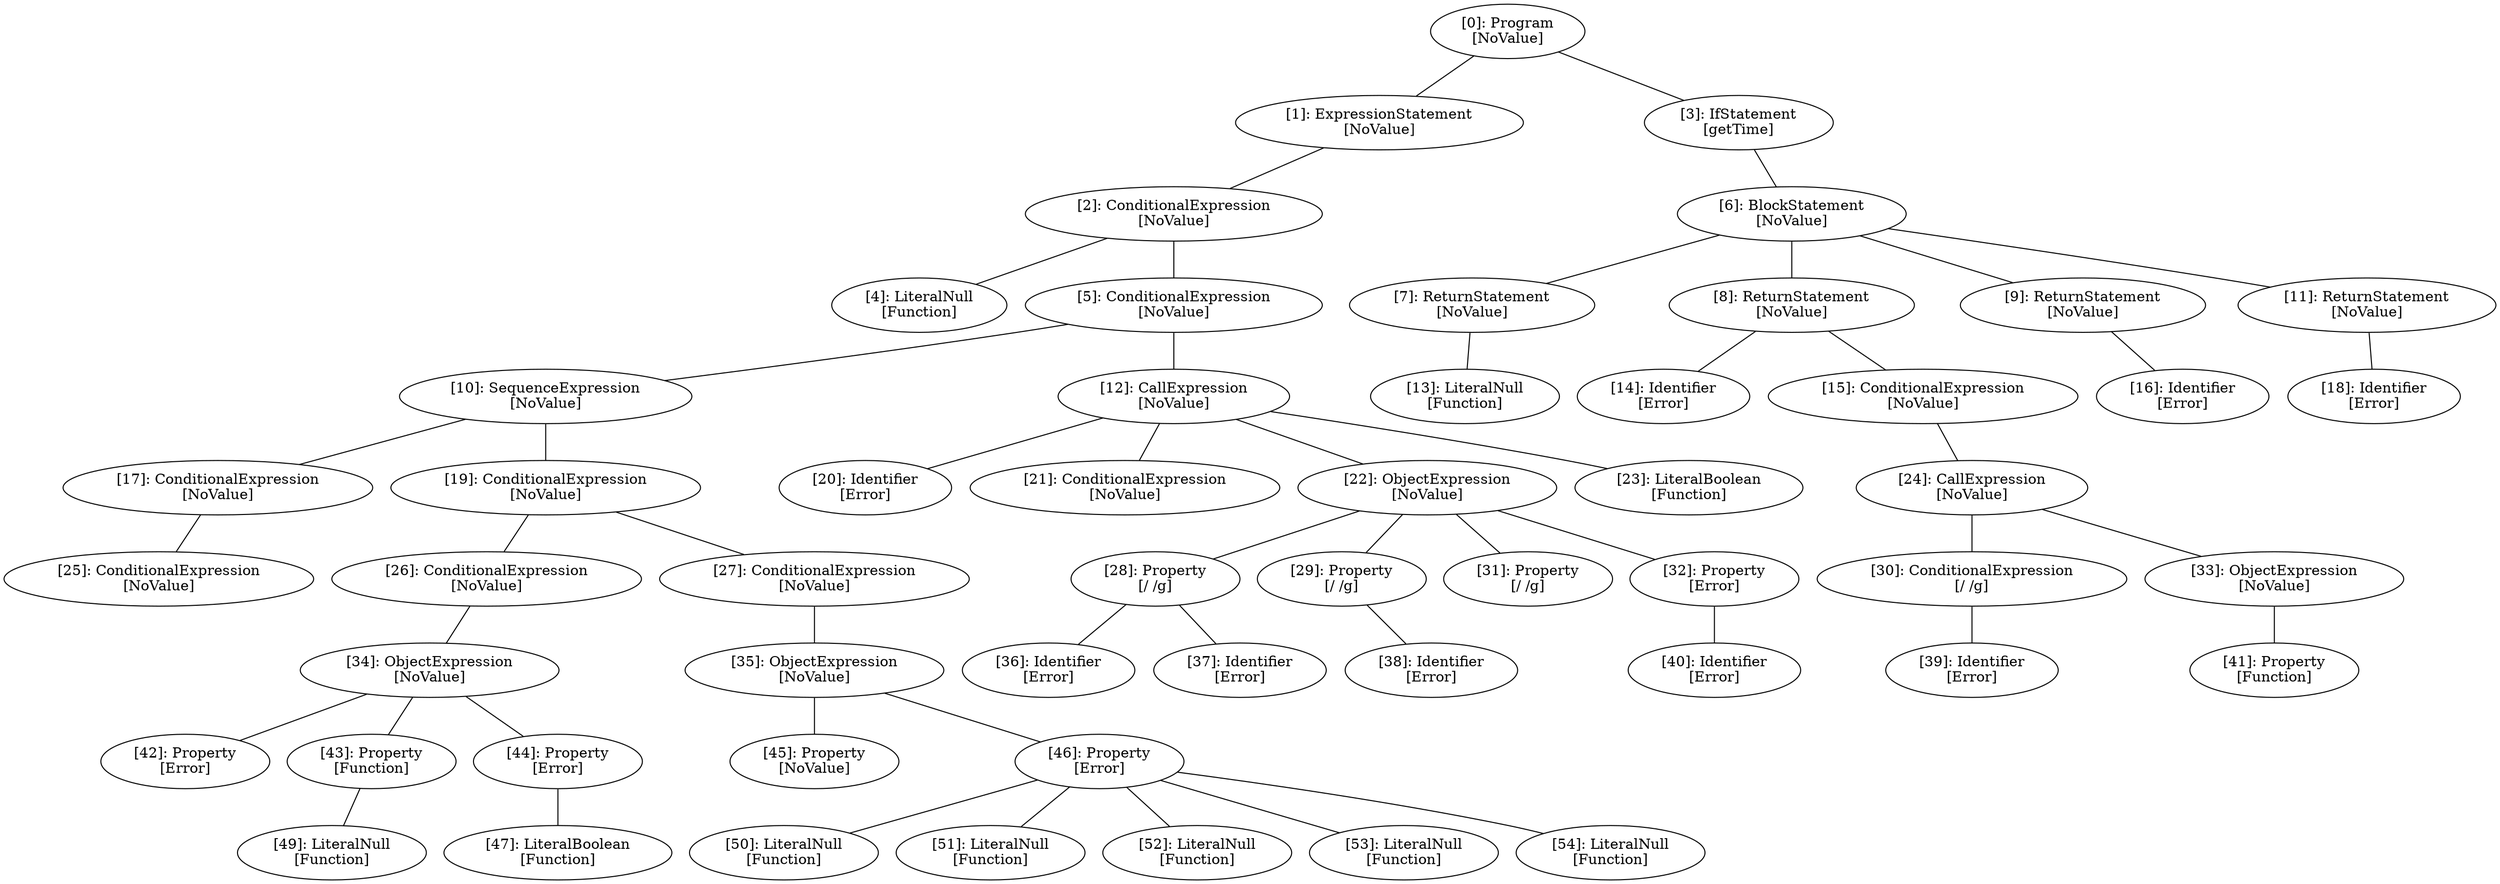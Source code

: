 // Result
graph {
	0 [label="[0]: Program
[NoValue]"]
	1 [label="[1]: ExpressionStatement
[NoValue]"]
	2 [label="[2]: ConditionalExpression
[NoValue]"]
	3 [label="[3]: IfStatement
[getTime]"]
	4 [label="[4]: LiteralNull
[Function]"]
	5 [label="[5]: ConditionalExpression
[NoValue]"]
	6 [label="[6]: BlockStatement
[NoValue]"]
	7 [label="[7]: ReturnStatement
[NoValue]"]
	8 [label="[8]: ReturnStatement
[NoValue]"]
	9 [label="[9]: ReturnStatement
[NoValue]"]
	10 [label="[10]: SequenceExpression
[NoValue]"]
	11 [label="[11]: ReturnStatement
[NoValue]"]
	12 [label="[12]: CallExpression
[NoValue]"]
	13 [label="[13]: LiteralNull
[Function]"]
	14 [label="[14]: Identifier
[Error]"]
	15 [label="[15]: ConditionalExpression
[NoValue]"]
	16 [label="[16]: Identifier
[Error]"]
	17 [label="[17]: ConditionalExpression
[NoValue]"]
	18 [label="[18]: Identifier
[Error]"]
	19 [label="[19]: ConditionalExpression
[NoValue]"]
	20 [label="[20]: Identifier
[Error]"]
	21 [label="[21]: ConditionalExpression
[NoValue]"]
	22 [label="[22]: ObjectExpression
[NoValue]"]
	23 [label="[23]: LiteralBoolean
[Function]"]
	24 [label="[24]: CallExpression
[NoValue]"]
	25 [label="[25]: ConditionalExpression
[NoValue]"]
	26 [label="[26]: ConditionalExpression
[NoValue]"]
	27 [label="[27]: ConditionalExpression
[NoValue]"]
	28 [label="[28]: Property
[/ /g]"]
	29 [label="[29]: Property
[/ /g]"]
	30 [label="[30]: ConditionalExpression
[/ /g]"]
	31 [label="[31]: Property
[/ /g]"]
	32 [label="[32]: Property
[Error]"]
	33 [label="[33]: ObjectExpression
[NoValue]"]
	34 [label="[34]: ObjectExpression
[NoValue]"]
	35 [label="[35]: ObjectExpression
[NoValue]"]
	36 [label="[36]: Identifier
[Error]"]
	37 [label="[37]: Identifier
[Error]"]
	38 [label="[38]: Identifier
[Error]"]
	39 [label="[39]: Identifier
[Error]"]
	40 [label="[40]: Identifier
[Error]"]
	41 [label="[41]: Property
[Function]"]
	42 [label="[42]: Property
[Error]"]
	43 [label="[43]: Property
[Function]"]
	44 [label="[44]: Property
[Error]"]
	45 [label="[45]: Property
[NoValue]"]
	46 [label="[46]: Property
[Error]"]
	47 [label="[47]: LiteralBoolean
[Function]"]
	49 [label="[49]: LiteralNull
[Function]"]
	50 [label="[50]: LiteralNull
[Function]"]
	51 [label="[51]: LiteralNull
[Function]"]
	52 [label="[52]: LiteralNull
[Function]"]
	53 [label="[53]: LiteralNull
[Function]"]
	54 [label="[54]: LiteralNull
[Function]"]
	0 -- 1
	0 -- 3
	1 -- 2
	2 -- 4
	2 -- 5
	3 -- 6
	5 -- 10
	5 -- 12
	6 -- 7
	6 -- 8
	6 -- 9
	6 -- 11
	7 -- 13
	8 -- 14
	8 -- 15
	9 -- 16
	10 -- 17
	10 -- 19
	11 -- 18
	12 -- 20
	12 -- 21
	12 -- 22
	12 -- 23
	15 -- 24
	17 -- 25
	19 -- 26
	19 -- 27
	22 -- 28
	22 -- 29
	22 -- 31
	22 -- 32
	24 -- 30
	24 -- 33
	26 -- 34
	27 -- 35
	28 -- 36
	28 -- 37
	29 -- 38
	30 -- 39
	32 -- 40
	33 -- 41
	34 -- 42
	34 -- 43
	34 -- 44
	35 -- 45
	35 -- 46
	43 -- 49
	44 -- 47
	46 -- 50
	46 -- 51
	46 -- 52
	46 -- 53
	46 -- 54
}
